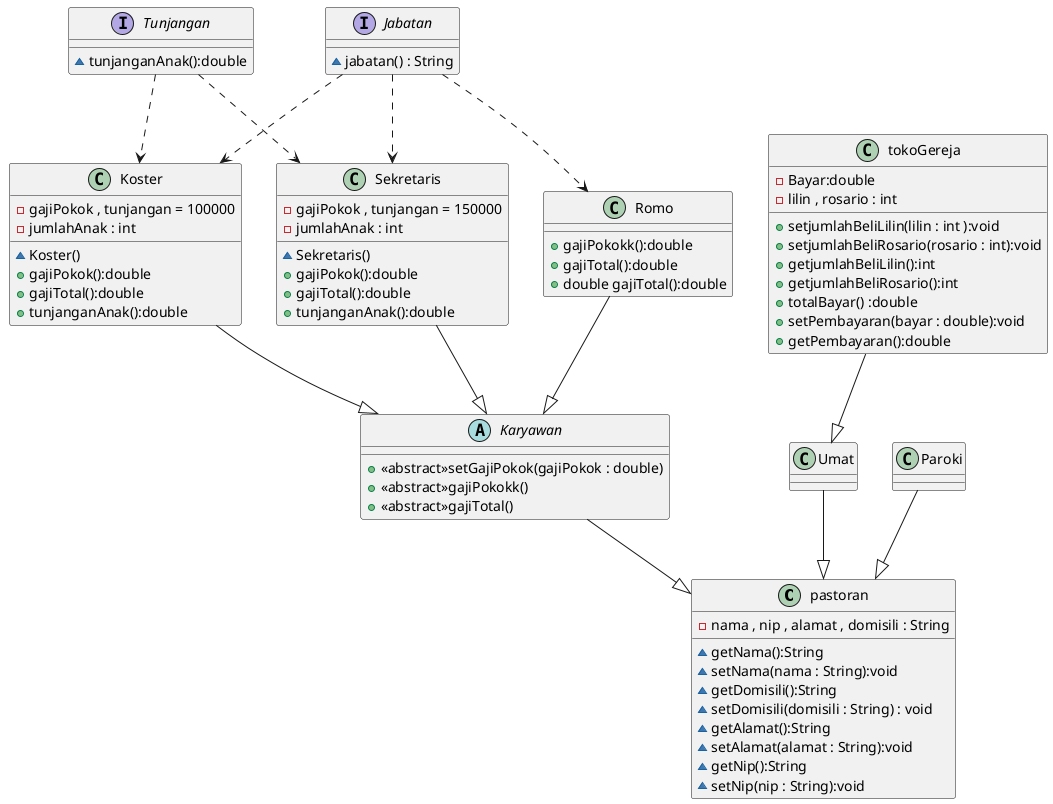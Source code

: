 @startuml
'https://plantuml.com/class-diagram

class pastoran{
- nama , nip , alamat , domisili : String
~getNama():String
~setNama(nama : String):void
~getDomisili():String
~setDomisili(domisili : String) : void
~getAlamat():String
~setAlamat(alamat : String):void
~getNip():String
~setNip(nip : String):void
}

abstract class Karyawan{
+<<abstract>>setGajiPokok(gajiPokok : double)
+<<abstract>>gajiPokokk()
+<<abstract>>gajiTotal()
}

class Sekretaris{
-gajiPokok , tunjangan = 150000
-jumlahAnak : int
~Sekretaris()
+gajiPokok():double
+gajiTotal():double
+tunjanganAnak():double
}

class Umat{


}

interface Jabatan{
~jabatan() : String
}


class Romo{
+gajiPokokk():double
+gajiTotal():double
+double gajiTotal():double
}

class Koster{
-gajiPokok , tunjangan = 100000
-jumlahAnak : int
~Koster()
+gajiPokok():double
+gajiTotal():double
+tunjanganAnak():double
}

interface Tunjangan{
~tunjanganAnak():double
}

class Paroki{
}

class tokoGereja{
-Bayar:double
-lilin , rosario : int
+setjumlahBeliLilin(lilin : int ):void
+setjumlahBeliRosario(rosario : int):void
+getjumlahBeliLilin():int
+getjumlahBeliRosario():int
+totalBayar() :double
+setPembayaran(bayar : double):void
+getPembayaran():double
}

tokoGereja --|> Umat
Jabatan -[dashed]-> Romo
Jabatan -[dashed]> Sekretaris
Jabatan -[dashed]>Koster
Tunjangan -[dashed]->Sekretaris
Tunjangan -[dashed]-> Koster
Umat --|> pastoran
Karyawan --|> pastoran
Romo --|> Karyawan
Sekretaris --|> Karyawan
Koster --|> Karyawan
Paroki --|> pastoran
@enduml